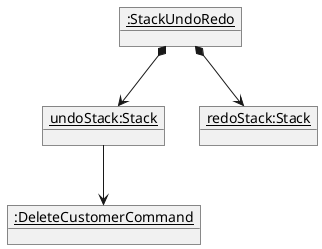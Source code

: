 @startuml
object "__:StackUndoRedo__" as s1
object "__undoStack:Stack__" as s2
object "__redoStack:Stack__" as s3
object "__:DeleteCustomerCommand__" as d1

s1 *--> s2
s1 *--> s3
s2 --> d1
@enduml

